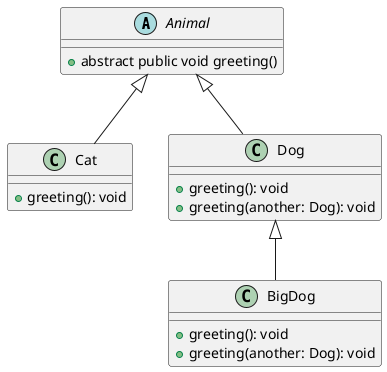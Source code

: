 @startuml
abstract class Animal {
    +abstract public void greeting()
}

class Cat {
    +greeting(): void
}

class Dog {
    +greeting(): void
    +greeting(another: Dog): void
}

class BigDog {
    +greeting(): void
    +greeting(another: Dog): void
}

Animal <|-- Cat
Animal <|-- Dog
Dog <|-- BigDog

@enduml

